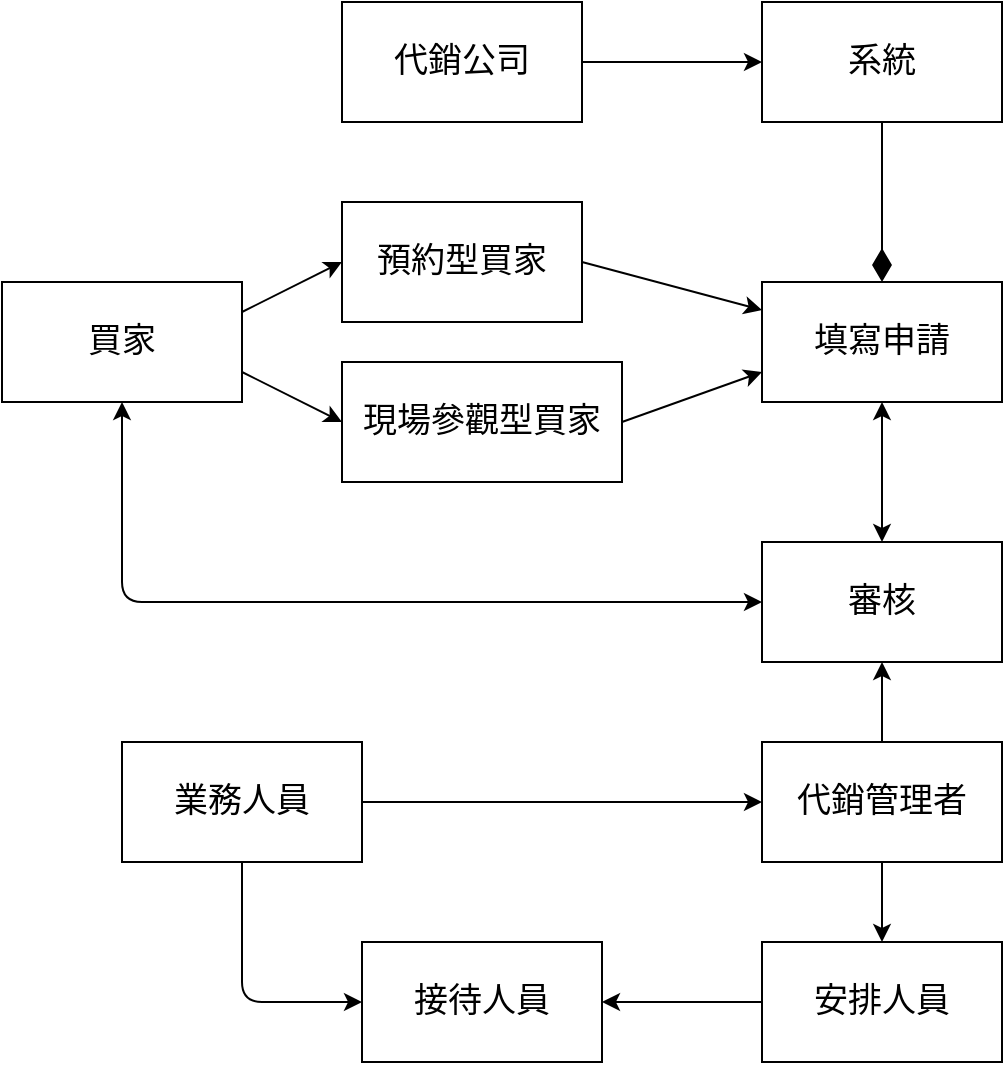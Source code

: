 <mxfile>
    <diagram id="reP9vRbRcHBzAIOmU24o" name="第1頁">
        <mxGraphModel dx="898" dy="688" grid="1" gridSize="10" guides="1" tooltips="1" connect="1" arrows="1" fold="1" page="1" pageScale="1" pageWidth="827" pageHeight="1169" math="0" shadow="0">
            <root>
                <mxCell id="0"/>
                <mxCell id="1" parent="0"/>
                <mxCell id="5" style="edgeStyle=none;html=1;exitX=1;exitY=0.25;exitDx=0;exitDy=0;entryX=0;entryY=0.5;entryDx=0;entryDy=0;fontSize=17;" edge="1" parent="1" source="2" target="3">
                    <mxGeometry relative="1" as="geometry"/>
                </mxCell>
                <mxCell id="6" style="edgeStyle=none;html=1;exitX=1;exitY=0.75;exitDx=0;exitDy=0;entryX=0;entryY=0.5;entryDx=0;entryDy=0;fontSize=17;" edge="1" parent="1" source="2" target="4">
                    <mxGeometry relative="1" as="geometry"/>
                </mxCell>
                <mxCell id="2" value="&lt;font style=&quot;font-size: 17px;&quot;&gt;買家&lt;/font&gt;" style="rounded=0;whiteSpace=wrap;html=1;fillColor=none;" vertex="1" parent="1">
                    <mxGeometry x="20" y="210" width="120" height="60" as="geometry"/>
                </mxCell>
                <mxCell id="9" style="edgeStyle=none;html=1;exitX=1;exitY=0.5;exitDx=0;exitDy=0;fontSize=17;" edge="1" parent="1" source="3" target="7">
                    <mxGeometry relative="1" as="geometry"/>
                </mxCell>
                <mxCell id="3" value="&lt;font style=&quot;font-size: 17px;&quot;&gt;預約型買家&lt;/font&gt;" style="rounded=0;whiteSpace=wrap;html=1;fillColor=none;" vertex="1" parent="1">
                    <mxGeometry x="190" y="170" width="120" height="60" as="geometry"/>
                </mxCell>
                <mxCell id="10" style="edgeStyle=none;html=1;exitX=1;exitY=0.5;exitDx=0;exitDy=0;entryX=0;entryY=0.75;entryDx=0;entryDy=0;fontSize=17;" edge="1" parent="1" source="4" target="7">
                    <mxGeometry relative="1" as="geometry"/>
                </mxCell>
                <mxCell id="4" value="&lt;font style=&quot;font-size: 17px;&quot;&gt;現場參觀型買家&lt;/font&gt;" style="rounded=0;whiteSpace=wrap;html=1;fillColor=none;" vertex="1" parent="1">
                    <mxGeometry x="190" y="250" width="140" height="60" as="geometry"/>
                </mxCell>
                <mxCell id="15" style="edgeStyle=none;html=1;entryX=0.5;entryY=0;entryDx=0;entryDy=0;strokeWidth=1;fontSize=17;endArrow=classic;endFill=1;endSize=6;targetPerimeterSpacing=0;startArrow=classic;startFill=1;" edge="1" parent="1" source="7" target="14">
                    <mxGeometry relative="1" as="geometry"/>
                </mxCell>
                <mxCell id="7" value="&lt;font style=&quot;font-size: 17px;&quot;&gt;填寫申請&lt;/font&gt;" style="rounded=0;whiteSpace=wrap;html=1;fillColor=none;" vertex="1" parent="1">
                    <mxGeometry x="400" y="210" width="120" height="60" as="geometry"/>
                </mxCell>
                <mxCell id="11" style="edgeStyle=none;html=1;entryX=0.5;entryY=0;entryDx=0;entryDy=0;fontSize=17;endArrow=diamondThin;endFill=1;strokeWidth=1;endSize=14;" edge="1" parent="1" source="8" target="7">
                    <mxGeometry relative="1" as="geometry"/>
                </mxCell>
                <mxCell id="8" value="&lt;font style=&quot;font-size: 17px;&quot;&gt;系統&lt;/font&gt;" style="rounded=0;whiteSpace=wrap;html=1;fillColor=none;" vertex="1" parent="1">
                    <mxGeometry x="400" y="70" width="120" height="60" as="geometry"/>
                </mxCell>
                <mxCell id="13" style="edgeStyle=none;html=1;entryX=0;entryY=0.5;entryDx=0;entryDy=0;strokeWidth=1;fontSize=17;endArrow=classic;endFill=1;endSize=6;" edge="1" parent="1" source="12" target="8">
                    <mxGeometry relative="1" as="geometry"/>
                </mxCell>
                <mxCell id="12" value="&lt;font style=&quot;font-size: 17px;&quot;&gt;代銷公司&lt;/font&gt;" style="rounded=0;whiteSpace=wrap;html=1;fillColor=none;" vertex="1" parent="1">
                    <mxGeometry x="190" y="70" width="120" height="60" as="geometry"/>
                </mxCell>
                <mxCell id="18" style="edgeStyle=none;html=1;entryX=0.5;entryY=1;entryDx=0;entryDy=0;strokeWidth=1;fontSize=17;endArrow=classic;endFill=1;endSize=6;exitX=0;exitY=0.5;exitDx=0;exitDy=0;startArrow=classic;startFill=1;" edge="1" parent="1" source="14" target="2">
                    <mxGeometry relative="1" as="geometry">
                        <Array as="points">
                            <mxPoint x="80" y="370"/>
                        </Array>
                    </mxGeometry>
                </mxCell>
                <mxCell id="14" value="&lt;font style=&quot;font-size: 17px;&quot;&gt;審核&lt;/font&gt;" style="rounded=0;whiteSpace=wrap;html=1;fillColor=none;" vertex="1" parent="1">
                    <mxGeometry x="400" y="340" width="120" height="60" as="geometry"/>
                </mxCell>
                <mxCell id="27" style="edgeStyle=none;html=1;entryX=0.5;entryY=1;entryDx=0;entryDy=0;strokeWidth=1;fontSize=17;endArrow=classic;endFill=1;endSize=6;" edge="1" parent="1" source="16" target="14">
                    <mxGeometry relative="1" as="geometry"/>
                </mxCell>
                <mxCell id="30" style="edgeStyle=none;html=1;exitX=0.5;exitY=1;exitDx=0;exitDy=0;entryX=0.5;entryY=0;entryDx=0;entryDy=0;strokeWidth=1;fontSize=17;endArrow=classic;endFill=1;endSize=6;" edge="1" parent="1" source="16" target="29">
                    <mxGeometry relative="1" as="geometry"/>
                </mxCell>
                <mxCell id="16" value="&lt;font style=&quot;font-size: 17px;&quot;&gt;代銷管理者&lt;/font&gt;" style="rounded=0;whiteSpace=wrap;html=1;fillColor=none;" vertex="1" parent="1">
                    <mxGeometry x="400" y="440" width="120" height="60" as="geometry"/>
                </mxCell>
                <mxCell id="19" value="&lt;font style=&quot;font-size: 17px;&quot;&gt;接待人員&lt;/font&gt;" style="rounded=0;whiteSpace=wrap;html=1;fillColor=none;" vertex="1" parent="1">
                    <mxGeometry x="200" y="540" width="120" height="60" as="geometry"/>
                </mxCell>
                <mxCell id="25" style="edgeStyle=none;html=1;exitX=1;exitY=0.5;exitDx=0;exitDy=0;entryX=0;entryY=0.5;entryDx=0;entryDy=0;strokeWidth=1;fontSize=17;endArrow=classic;endFill=1;endSize=6;" edge="1" parent="1" source="22" target="16">
                    <mxGeometry relative="1" as="geometry"/>
                </mxCell>
                <mxCell id="26" style="edgeStyle=none;html=1;exitX=0.5;exitY=1;exitDx=0;exitDy=0;entryX=0;entryY=0.5;entryDx=0;entryDy=0;strokeWidth=1;fontSize=17;endArrow=classic;endFill=1;endSize=6;" edge="1" parent="1" source="22" target="19">
                    <mxGeometry relative="1" as="geometry">
                        <Array as="points">
                            <mxPoint x="140" y="570"/>
                        </Array>
                    </mxGeometry>
                </mxCell>
                <mxCell id="22" value="&lt;font style=&quot;font-size: 17px;&quot;&gt;業務人員&lt;/font&gt;" style="rounded=0;whiteSpace=wrap;html=1;fillColor=none;" vertex="1" parent="1">
                    <mxGeometry x="80" y="440" width="120" height="60" as="geometry"/>
                </mxCell>
                <mxCell id="31" style="edgeStyle=none;html=1;entryX=1;entryY=0.5;entryDx=0;entryDy=0;strokeWidth=1;fontSize=17;endArrow=classic;endFill=1;endSize=6;" edge="1" parent="1" source="29" target="19">
                    <mxGeometry relative="1" as="geometry"/>
                </mxCell>
                <mxCell id="29" value="&lt;font style=&quot;font-size: 17px;&quot;&gt;安排人員&lt;/font&gt;" style="rounded=0;whiteSpace=wrap;html=1;fillColor=none;" vertex="1" parent="1">
                    <mxGeometry x="400" y="540" width="120" height="60" as="geometry"/>
                </mxCell>
            </root>
        </mxGraphModel>
    </diagram>
</mxfile>